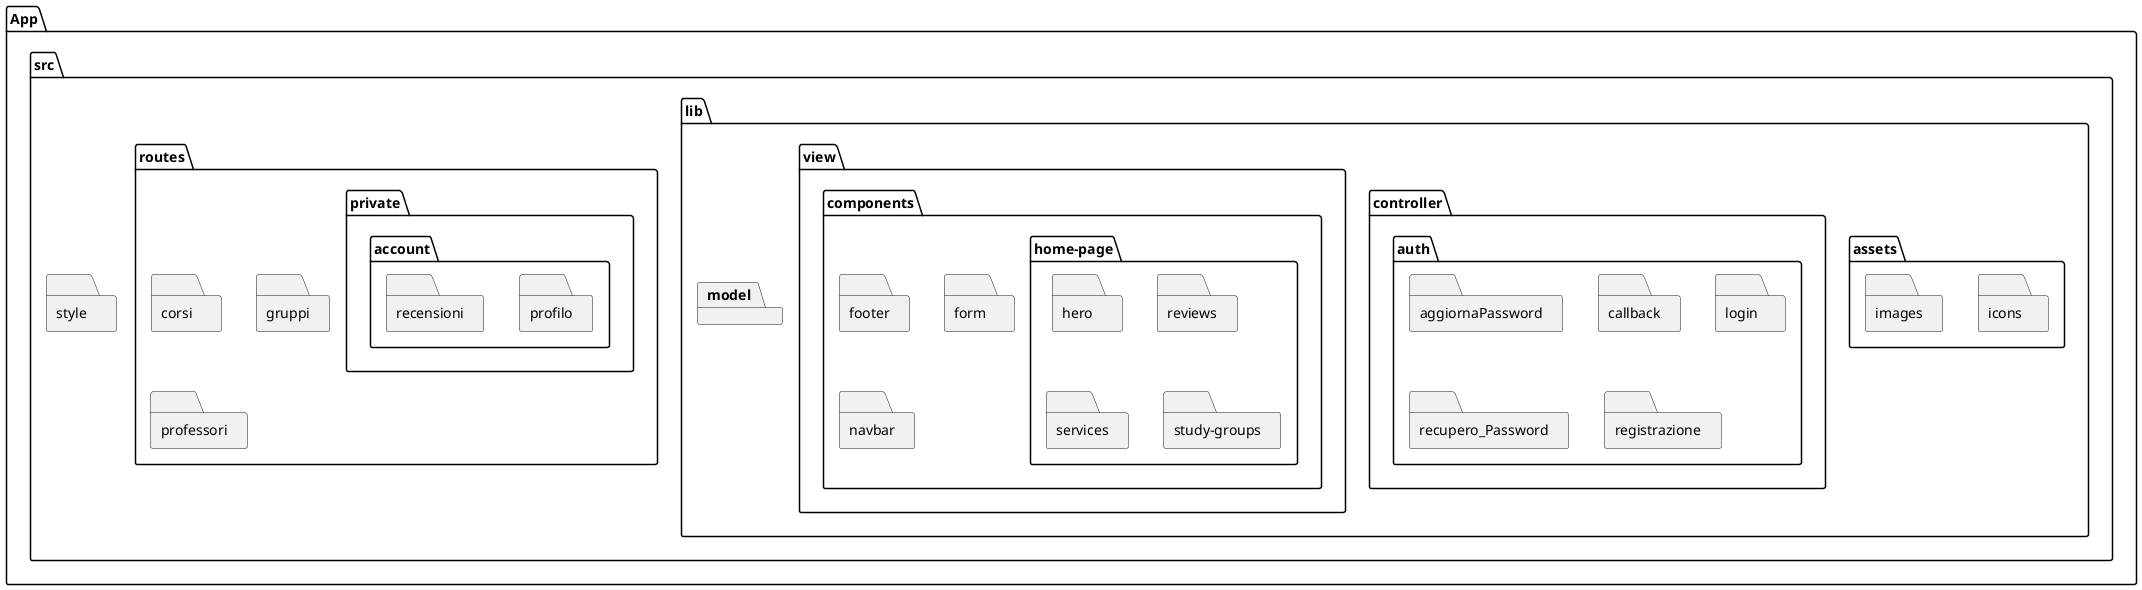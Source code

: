@startuml PackageDiagram

'left to right direction

package App {
   package src{
        package lib {
            package assets{
                folder icons
                folder images
            }
            
            package controller {
                folder auth
            }

            package view {
                package components{
                    folder auth
                    folder footer 
                    folder form
                    package "home-page"{
                        folder hero 
                        folder reviews
                        folder services
                        folder "study-groups"
                    }
                    folder navbar
                }
            }

            package model {
              'da infilarci qualcosa di piccolo se no diventa troppo largo 
            }
        }

        package routes {
            package "(auth)" {
                folder aggiornaPassword
                package auth{
                    folder callback
                }
                folder login
                folder recupero_Password
                folder registrazione
            }
            
            package "(private)"{
                package account{
                    folder profilo
                    folder recensioni
                }
            }

            folder corsi
            folder gruppi
            folder professori
        }
        
        folder style
    }
}

@enduml